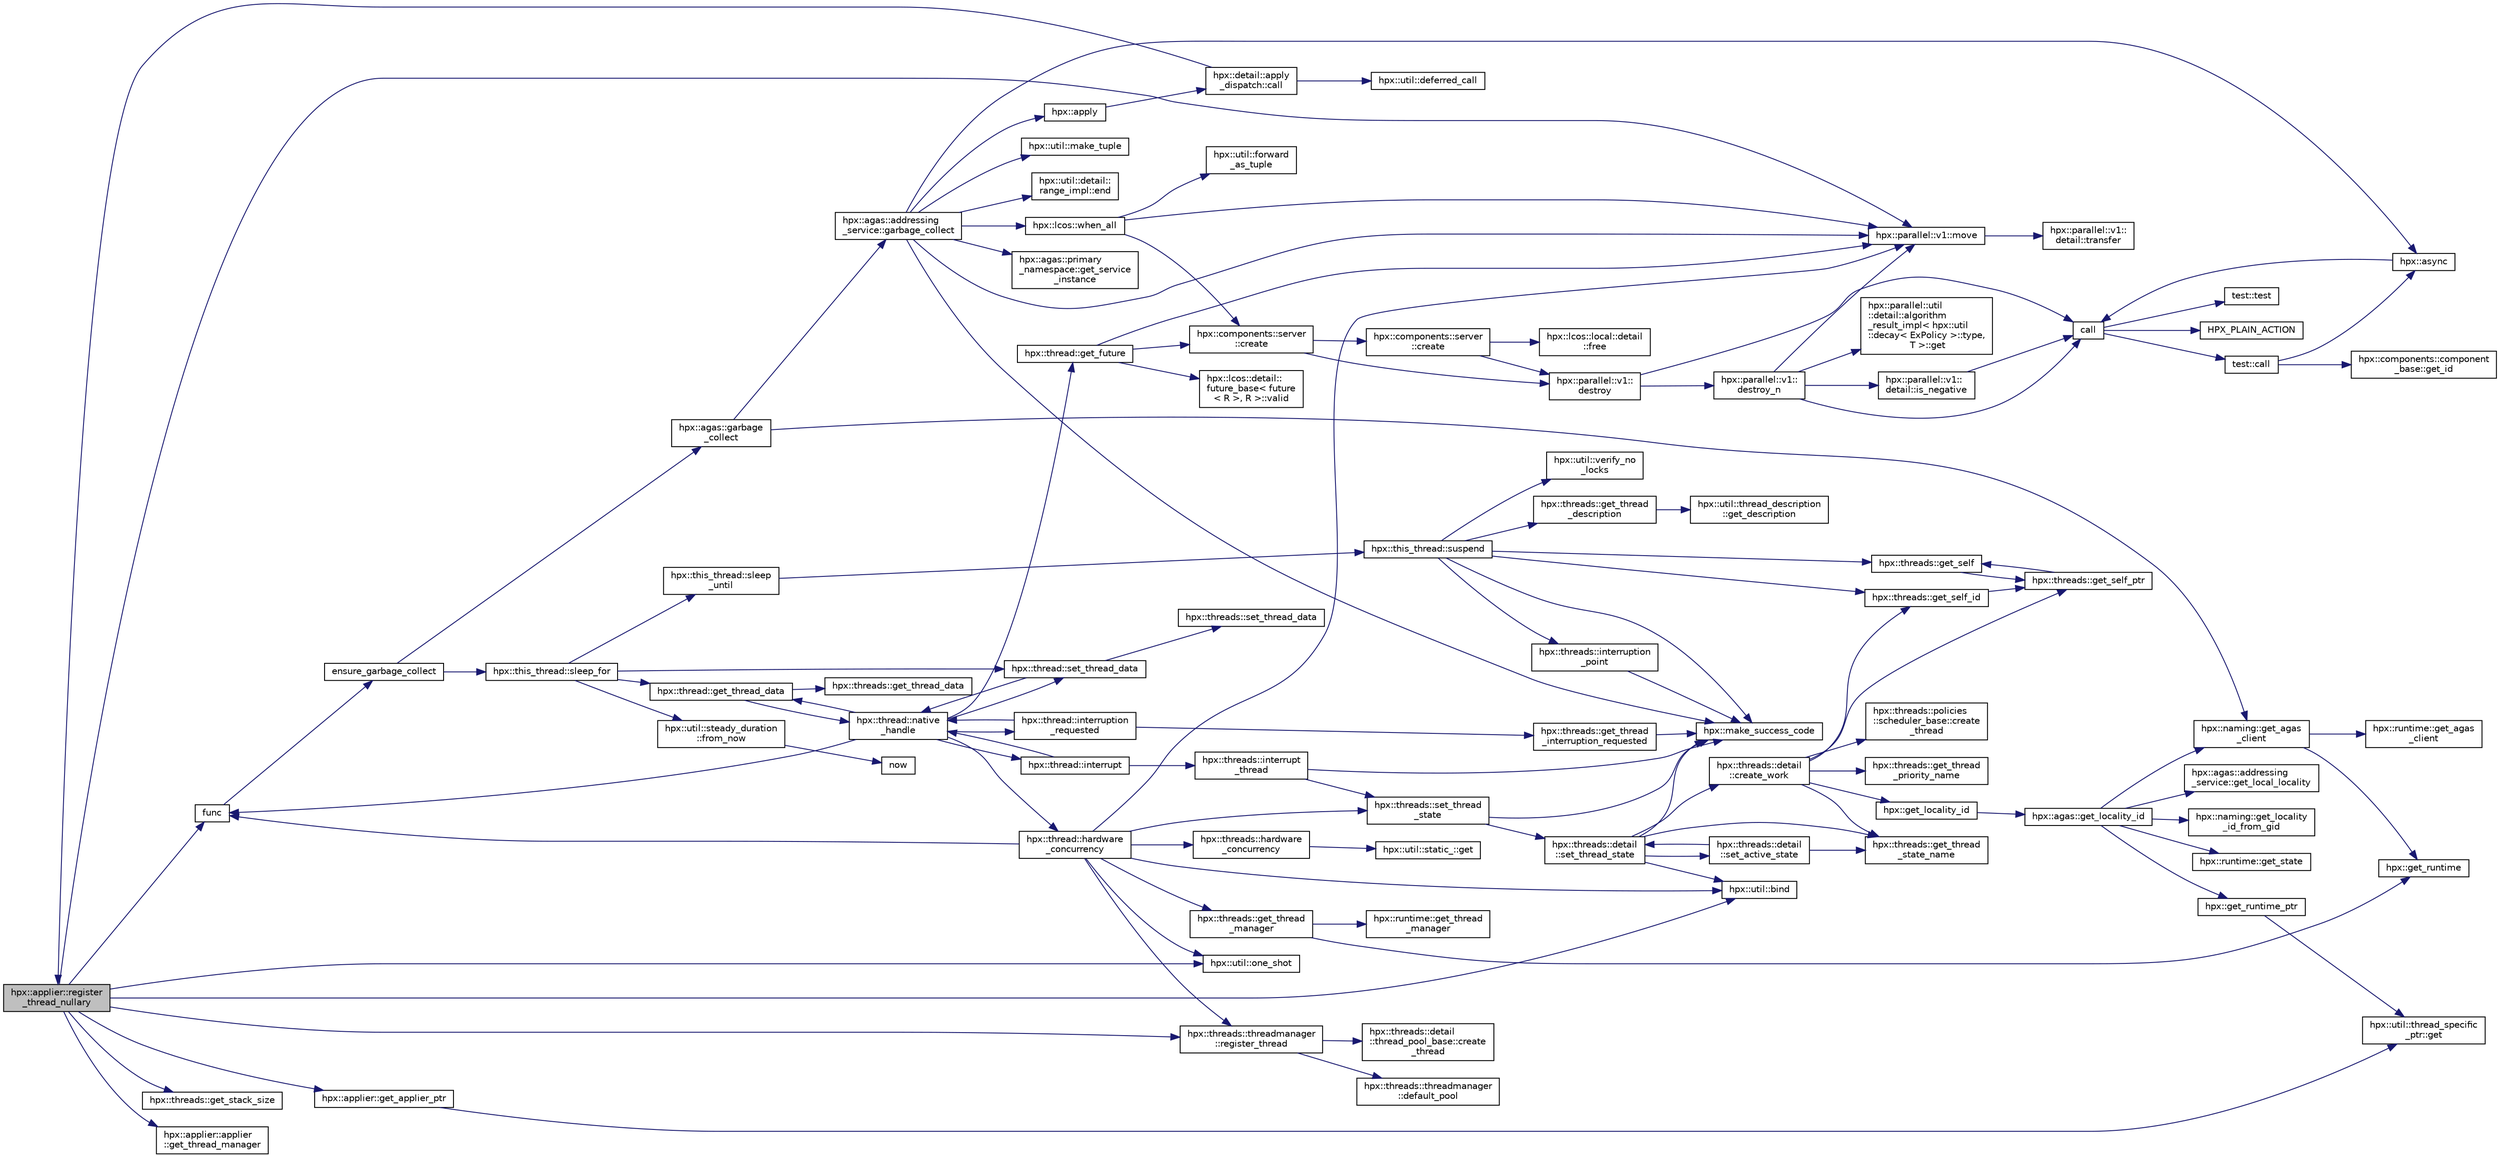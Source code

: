 digraph "hpx::applier::register_thread_nullary"
{
  edge [fontname="Helvetica",fontsize="10",labelfontname="Helvetica",labelfontsize="10"];
  node [fontname="Helvetica",fontsize="10",shape=record];
  rankdir="LR";
  Node1500 [label="hpx::applier::register\l_thread_nullary",height=0.2,width=0.4,color="black", fillcolor="grey75", style="filled", fontcolor="black"];
  Node1500 -> Node1501 [color="midnightblue",fontsize="10",style="solid",fontname="Helvetica"];
  Node1501 [label="hpx::applier::get_applier_ptr",height=0.2,width=0.4,color="black", fillcolor="white", style="filled",URL="$d8/dcb/namespacehpx_1_1applier.html#a617483cf2b77ad3a0aa428ade7b35299"];
  Node1501 -> Node1502 [color="midnightblue",fontsize="10",style="solid",fontname="Helvetica"];
  Node1502 [label="hpx::util::thread_specific\l_ptr::get",height=0.2,width=0.4,color="black", fillcolor="white", style="filled",URL="$d4/d4c/structhpx_1_1util_1_1thread__specific__ptr.html#a3b27d8520710478aa41d1f74206bdba9"];
  Node1500 -> Node1503 [color="midnightblue",fontsize="10",style="solid",fontname="Helvetica"];
  Node1503 [label="func",height=0.2,width=0.4,color="black", fillcolor="white", style="filled",URL="$d8/dfd/id__type__ref__counting__1032_8cpp.html#ab811b86ea5107ffb3351fcaa29d2c652"];
  Node1503 -> Node1504 [color="midnightblue",fontsize="10",style="solid",fontname="Helvetica"];
  Node1504 [label="ensure_garbage_collect",height=0.2,width=0.4,color="black", fillcolor="white", style="filled",URL="$d8/dfd/id__type__ref__counting__1032_8cpp.html#a5264b94bf7c262ac0e521fb290d476d5"];
  Node1504 -> Node1505 [color="midnightblue",fontsize="10",style="solid",fontname="Helvetica"];
  Node1505 [label="hpx::this_thread::sleep_for",height=0.2,width=0.4,color="black", fillcolor="white", style="filled",URL="$d9/d52/namespacehpx_1_1this__thread.html#afc042a5a5fa52eef2d1d177a343435cf"];
  Node1505 -> Node1506 [color="midnightblue",fontsize="10",style="solid",fontname="Helvetica"];
  Node1506 [label="hpx::this_thread::sleep\l_until",height=0.2,width=0.4,color="black", fillcolor="white", style="filled",URL="$d9/d52/namespacehpx_1_1this__thread.html#ae12a853980115b23ff0ab8ca06622658"];
  Node1506 -> Node1507 [color="midnightblue",fontsize="10",style="solid",fontname="Helvetica"];
  Node1507 [label="hpx::this_thread::suspend",height=0.2,width=0.4,color="black", fillcolor="white", style="filled",URL="$d9/d52/namespacehpx_1_1this__thread.html#aca220026fb3014c0881d129fe31c0073"];
  Node1507 -> Node1508 [color="midnightblue",fontsize="10",style="solid",fontname="Helvetica"];
  Node1508 [label="hpx::threads::get_self",height=0.2,width=0.4,color="black", fillcolor="white", style="filled",URL="$d7/d28/namespacehpx_1_1threads.html#a07daf4d6d29233f20d66d41ab7b5b8e8"];
  Node1508 -> Node1509 [color="midnightblue",fontsize="10",style="solid",fontname="Helvetica"];
  Node1509 [label="hpx::threads::get_self_ptr",height=0.2,width=0.4,color="black", fillcolor="white", style="filled",URL="$d7/d28/namespacehpx_1_1threads.html#a22877ae347ad884cde3a51397dad6c53"];
  Node1509 -> Node1508 [color="midnightblue",fontsize="10",style="solid",fontname="Helvetica"];
  Node1507 -> Node1510 [color="midnightblue",fontsize="10",style="solid",fontname="Helvetica"];
  Node1510 [label="hpx::threads::get_self_id",height=0.2,width=0.4,color="black", fillcolor="white", style="filled",URL="$d7/d28/namespacehpx_1_1threads.html#afafe0f900b9fac3d4ed3c747625c1cfe"];
  Node1510 -> Node1509 [color="midnightblue",fontsize="10",style="solid",fontname="Helvetica"];
  Node1507 -> Node1511 [color="midnightblue",fontsize="10",style="solid",fontname="Helvetica"];
  Node1511 [label="hpx::threads::interruption\l_point",height=0.2,width=0.4,color="black", fillcolor="white", style="filled",URL="$d7/d28/namespacehpx_1_1threads.html#ada6ec56a12b050707311d8c628089059"];
  Node1511 -> Node1512 [color="midnightblue",fontsize="10",style="solid",fontname="Helvetica"];
  Node1512 [label="hpx::make_success_code",height=0.2,width=0.4,color="black", fillcolor="white", style="filled",URL="$d8/d83/namespacehpx.html#a0e8512a8f49e2a6c8185061181419d8f",tooltip="Returns error_code(hpx::success, \"success\", mode). "];
  Node1507 -> Node1513 [color="midnightblue",fontsize="10",style="solid",fontname="Helvetica"];
  Node1513 [label="hpx::util::verify_no\l_locks",height=0.2,width=0.4,color="black", fillcolor="white", style="filled",URL="$df/dad/namespacehpx_1_1util.html#ae0e1837ee6f09b79b26c2e788d2e9fc9"];
  Node1507 -> Node1514 [color="midnightblue",fontsize="10",style="solid",fontname="Helvetica"];
  Node1514 [label="hpx::threads::get_thread\l_description",height=0.2,width=0.4,color="black", fillcolor="white", style="filled",URL="$d7/d28/namespacehpx_1_1threads.html#a42fc18a7a680f4e8bc633a4b4c956701"];
  Node1514 -> Node1515 [color="midnightblue",fontsize="10",style="solid",fontname="Helvetica"];
  Node1515 [label="hpx::util::thread_description\l::get_description",height=0.2,width=0.4,color="black", fillcolor="white", style="filled",URL="$df/d9e/structhpx_1_1util_1_1thread__description.html#a8c834e14eca6eb228188022577f9f952"];
  Node1507 -> Node1512 [color="midnightblue",fontsize="10",style="solid",fontname="Helvetica"];
  Node1505 -> Node1516 [color="midnightblue",fontsize="10",style="solid",fontname="Helvetica"];
  Node1516 [label="hpx::util::steady_duration\l::from_now",height=0.2,width=0.4,color="black", fillcolor="white", style="filled",URL="$d9/d4f/classhpx_1_1util_1_1steady__duration.html#a0132206d767cd0f7395507b40111a153"];
  Node1516 -> Node1517 [color="midnightblue",fontsize="10",style="solid",fontname="Helvetica"];
  Node1517 [label="now",height=0.2,width=0.4,color="black", fillcolor="white", style="filled",URL="$de/db3/1d__stencil__1__omp_8cpp.html#a89e9667753dccfac455bd37a7a3a7b16"];
  Node1505 -> Node1518 [color="midnightblue",fontsize="10",style="solid",fontname="Helvetica"];
  Node1518 [label="hpx::thread::get_thread_data",height=0.2,width=0.4,color="black", fillcolor="white", style="filled",URL="$de/d9b/classhpx_1_1thread.html#a4535ef82cec3b953d2c941d20e3e3904"];
  Node1518 -> Node1519 [color="midnightblue",fontsize="10",style="solid",fontname="Helvetica"];
  Node1519 [label="hpx::threads::get_thread_data",height=0.2,width=0.4,color="black", fillcolor="white", style="filled",URL="$d7/d28/namespacehpx_1_1threads.html#a8737931ff6303807225f735b2b384ae4"];
  Node1518 -> Node1520 [color="midnightblue",fontsize="10",style="solid",fontname="Helvetica"];
  Node1520 [label="hpx::thread::native\l_handle",height=0.2,width=0.4,color="black", fillcolor="white", style="filled",URL="$de/d9b/classhpx_1_1thread.html#acf48190d264ab64c1c4ec99d0b421b5a"];
  Node1520 -> Node1521 [color="midnightblue",fontsize="10",style="solid",fontname="Helvetica"];
  Node1521 [label="hpx::thread::hardware\l_concurrency",height=0.2,width=0.4,color="black", fillcolor="white", style="filled",URL="$de/d9b/classhpx_1_1thread.html#a8e4fff210e02485ba493bc3a2a956c03"];
  Node1521 -> Node1522 [color="midnightblue",fontsize="10",style="solid",fontname="Helvetica"];
  Node1522 [label="hpx::threads::hardware\l_concurrency",height=0.2,width=0.4,color="black", fillcolor="white", style="filled",URL="$d7/d28/namespacehpx_1_1threads.html#aa8752a235478d2ad7b5ac467b63ab527"];
  Node1522 -> Node1523 [color="midnightblue",fontsize="10",style="solid",fontname="Helvetica"];
  Node1523 [label="hpx::util::static_::get",height=0.2,width=0.4,color="black", fillcolor="white", style="filled",URL="$d3/dbb/structhpx_1_1util_1_1static__.html#a2967c633948a3bf17a3b5405ef5a8318"];
  Node1521 -> Node1503 [color="midnightblue",fontsize="10",style="solid",fontname="Helvetica"];
  Node1521 -> Node1524 [color="midnightblue",fontsize="10",style="solid",fontname="Helvetica"];
  Node1524 [label="hpx::util::bind",height=0.2,width=0.4,color="black", fillcolor="white", style="filled",URL="$df/dad/namespacehpx_1_1util.html#ad844caedf82a0173d6909d910c3e48c6"];
  Node1521 -> Node1525 [color="midnightblue",fontsize="10",style="solid",fontname="Helvetica"];
  Node1525 [label="hpx::util::one_shot",height=0.2,width=0.4,color="black", fillcolor="white", style="filled",URL="$df/dad/namespacehpx_1_1util.html#a273e61be42a72415291e0ec0a4f28c7a"];
  Node1521 -> Node1526 [color="midnightblue",fontsize="10",style="solid",fontname="Helvetica"];
  Node1526 [label="hpx::parallel::v1::move",height=0.2,width=0.4,color="black", fillcolor="white", style="filled",URL="$db/db9/namespacehpx_1_1parallel_1_1v1.html#aa7c4ede081ce786c9d1eb1adff495cfc"];
  Node1526 -> Node1527 [color="midnightblue",fontsize="10",style="solid",fontname="Helvetica"];
  Node1527 [label="hpx::parallel::v1::\ldetail::transfer",height=0.2,width=0.4,color="black", fillcolor="white", style="filled",URL="$d2/ddd/namespacehpx_1_1parallel_1_1v1_1_1detail.html#ab1b56a05e1885ca7cc7ffa1804dd2f3c"];
  Node1521 -> Node1528 [color="midnightblue",fontsize="10",style="solid",fontname="Helvetica"];
  Node1528 [label="hpx::threads::get_thread\l_manager",height=0.2,width=0.4,color="black", fillcolor="white", style="filled",URL="$d7/d28/namespacehpx_1_1threads.html#a076973c3a53beadde7d967e22c4f6cce"];
  Node1528 -> Node1529 [color="midnightblue",fontsize="10",style="solid",fontname="Helvetica"];
  Node1529 [label="hpx::get_runtime",height=0.2,width=0.4,color="black", fillcolor="white", style="filled",URL="$d8/d83/namespacehpx.html#aef902cc6c7dd3b9fbadf34d1e850a070"];
  Node1528 -> Node1530 [color="midnightblue",fontsize="10",style="solid",fontname="Helvetica"];
  Node1530 [label="hpx::runtime::get_thread\l_manager",height=0.2,width=0.4,color="black", fillcolor="white", style="filled",URL="$d0/d7b/classhpx_1_1runtime.html#a865b12d57fcd44a8d3dda3e35414f563"];
  Node1521 -> Node1531 [color="midnightblue",fontsize="10",style="solid",fontname="Helvetica"];
  Node1531 [label="hpx::threads::threadmanager\l::register_thread",height=0.2,width=0.4,color="black", fillcolor="white", style="filled",URL="$d5/daa/classhpx_1_1threads_1_1threadmanager.html#a7f79c7578e08a60ca45eb276ce8133d8"];
  Node1531 -> Node1532 [color="midnightblue",fontsize="10",style="solid",fontname="Helvetica"];
  Node1532 [label="hpx::threads::threadmanager\l::default_pool",height=0.2,width=0.4,color="black", fillcolor="white", style="filled",URL="$d5/daa/classhpx_1_1threads_1_1threadmanager.html#a851f067d03b5dd1c5e6a9a6a841e05df"];
  Node1531 -> Node1533 [color="midnightblue",fontsize="10",style="solid",fontname="Helvetica"];
  Node1533 [label="hpx::threads::detail\l::thread_pool_base::create\l_thread",height=0.2,width=0.4,color="black", fillcolor="white", style="filled",URL="$de/dae/classhpx_1_1threads_1_1detail_1_1thread__pool__base.html#ad35d3779eef6f4528e62a26d71b34b34"];
  Node1521 -> Node1534 [color="midnightblue",fontsize="10",style="solid",fontname="Helvetica"];
  Node1534 [label="hpx::threads::set_thread\l_state",height=0.2,width=0.4,color="black", fillcolor="white", style="filled",URL="$d7/d28/namespacehpx_1_1threads.html#ac0690ad16ad778bcc79dcd727cc33025",tooltip="Set the thread state of the thread referenced by the thread_id id. "];
  Node1534 -> Node1512 [color="midnightblue",fontsize="10",style="solid",fontname="Helvetica"];
  Node1534 -> Node1535 [color="midnightblue",fontsize="10",style="solid",fontname="Helvetica"];
  Node1535 [label="hpx::threads::detail\l::set_thread_state",height=0.2,width=0.4,color="black", fillcolor="white", style="filled",URL="$d2/dd1/namespacehpx_1_1threads_1_1detail.html#af85ddc854c4a149bf1738eb1b111b9ab"];
  Node1535 -> Node1536 [color="midnightblue",fontsize="10",style="solid",fontname="Helvetica"];
  Node1536 [label="hpx::threads::get_thread\l_state_name",height=0.2,width=0.4,color="black", fillcolor="white", style="filled",URL="$d7/d28/namespacehpx_1_1threads.html#a26f91ea8d2195f165c033241c5cd11db"];
  Node1535 -> Node1512 [color="midnightblue",fontsize="10",style="solid",fontname="Helvetica"];
  Node1535 -> Node1524 [color="midnightblue",fontsize="10",style="solid",fontname="Helvetica"];
  Node1535 -> Node1537 [color="midnightblue",fontsize="10",style="solid",fontname="Helvetica"];
  Node1537 [label="hpx::threads::detail\l::set_active_state",height=0.2,width=0.4,color="black", fillcolor="white", style="filled",URL="$d2/dd1/namespacehpx_1_1threads_1_1detail.html#a45884a5bf04ad66a4f259231a3947e76"];
  Node1537 -> Node1536 [color="midnightblue",fontsize="10",style="solid",fontname="Helvetica"];
  Node1537 -> Node1535 [color="midnightblue",fontsize="10",style="solid",fontname="Helvetica"];
  Node1535 -> Node1538 [color="midnightblue",fontsize="10",style="solid",fontname="Helvetica"];
  Node1538 [label="hpx::threads::detail\l::create_work",height=0.2,width=0.4,color="black", fillcolor="white", style="filled",URL="$d2/dd1/namespacehpx_1_1threads_1_1detail.html#ae22384a3c1b1a1940032fad068fb54b1"];
  Node1538 -> Node1536 [color="midnightblue",fontsize="10",style="solid",fontname="Helvetica"];
  Node1538 -> Node1539 [color="midnightblue",fontsize="10",style="solid",fontname="Helvetica"];
  Node1539 [label="hpx::threads::get_thread\l_priority_name",height=0.2,width=0.4,color="black", fillcolor="white", style="filled",URL="$d7/d28/namespacehpx_1_1threads.html#a9c6b2fec0c1cf5b06ff83ce756ca6d42"];
  Node1538 -> Node1509 [color="midnightblue",fontsize="10",style="solid",fontname="Helvetica"];
  Node1538 -> Node1510 [color="midnightblue",fontsize="10",style="solid",fontname="Helvetica"];
  Node1538 -> Node1540 [color="midnightblue",fontsize="10",style="solid",fontname="Helvetica"];
  Node1540 [label="hpx::get_locality_id",height=0.2,width=0.4,color="black", fillcolor="white", style="filled",URL="$d8/d83/namespacehpx.html#a158d7c54a657bb364c1704033010697b",tooltip="Return the number of the locality this function is being called from. "];
  Node1540 -> Node1541 [color="midnightblue",fontsize="10",style="solid",fontname="Helvetica"];
  Node1541 [label="hpx::agas::get_locality_id",height=0.2,width=0.4,color="black", fillcolor="white", style="filled",URL="$dc/d54/namespacehpx_1_1agas.html#a491cc2ddecdf0f1a9129900caa6a4d3e"];
  Node1541 -> Node1542 [color="midnightblue",fontsize="10",style="solid",fontname="Helvetica"];
  Node1542 [label="hpx::get_runtime_ptr",height=0.2,width=0.4,color="black", fillcolor="white", style="filled",URL="$d8/d83/namespacehpx.html#af29daf2bb3e01b4d6495a1742b6cce64"];
  Node1542 -> Node1502 [color="midnightblue",fontsize="10",style="solid",fontname="Helvetica"];
  Node1541 -> Node1543 [color="midnightblue",fontsize="10",style="solid",fontname="Helvetica"];
  Node1543 [label="hpx::runtime::get_state",height=0.2,width=0.4,color="black", fillcolor="white", style="filled",URL="$d0/d7b/classhpx_1_1runtime.html#ab405f80e060dac95d624520f38b0524c"];
  Node1541 -> Node1544 [color="midnightblue",fontsize="10",style="solid",fontname="Helvetica"];
  Node1544 [label="hpx::naming::get_agas\l_client",height=0.2,width=0.4,color="black", fillcolor="white", style="filled",URL="$d4/dc9/namespacehpx_1_1naming.html#a0408fffd5d34b620712a801b0ae3b032"];
  Node1544 -> Node1529 [color="midnightblue",fontsize="10",style="solid",fontname="Helvetica"];
  Node1544 -> Node1545 [color="midnightblue",fontsize="10",style="solid",fontname="Helvetica"];
  Node1545 [label="hpx::runtime::get_agas\l_client",height=0.2,width=0.4,color="black", fillcolor="white", style="filled",URL="$d0/d7b/classhpx_1_1runtime.html#aeb5dddd30d6b9861669af8ad44d1a96a"];
  Node1541 -> Node1546 [color="midnightblue",fontsize="10",style="solid",fontname="Helvetica"];
  Node1546 [label="hpx::agas::addressing\l_service::get_local_locality",height=0.2,width=0.4,color="black", fillcolor="white", style="filled",URL="$db/d58/structhpx_1_1agas_1_1addressing__service.html#ab52c19a37c2a7a006c6c15f90ad0539c"];
  Node1541 -> Node1547 [color="midnightblue",fontsize="10",style="solid",fontname="Helvetica"];
  Node1547 [label="hpx::naming::get_locality\l_id_from_gid",height=0.2,width=0.4,color="black", fillcolor="white", style="filled",URL="$d4/dc9/namespacehpx_1_1naming.html#a7fd43037784560bd04fda9b49e33529f"];
  Node1538 -> Node1548 [color="midnightblue",fontsize="10",style="solid",fontname="Helvetica"];
  Node1548 [label="hpx::threads::policies\l::scheduler_base::create\l_thread",height=0.2,width=0.4,color="black", fillcolor="white", style="filled",URL="$dd/d7e/structhpx_1_1threads_1_1policies_1_1scheduler__base.html#ad3b05cd7f363cc8e8410ce368c3794e0"];
  Node1520 -> Node1549 [color="midnightblue",fontsize="10",style="solid",fontname="Helvetica"];
  Node1549 [label="hpx::thread::interrupt",height=0.2,width=0.4,color="black", fillcolor="white", style="filled",URL="$de/d9b/classhpx_1_1thread.html#ac34d0d033aa743c476a79dbc2e1a8a39"];
  Node1549 -> Node1550 [color="midnightblue",fontsize="10",style="solid",fontname="Helvetica"];
  Node1550 [label="hpx::threads::interrupt\l_thread",height=0.2,width=0.4,color="black", fillcolor="white", style="filled",URL="$d7/d28/namespacehpx_1_1threads.html#a6bdda1a2aab61b9b13d274b5155d7e73"];
  Node1550 -> Node1512 [color="midnightblue",fontsize="10",style="solid",fontname="Helvetica"];
  Node1550 -> Node1534 [color="midnightblue",fontsize="10",style="solid",fontname="Helvetica"];
  Node1549 -> Node1520 [color="midnightblue",fontsize="10",style="solid",fontname="Helvetica"];
  Node1520 -> Node1551 [color="midnightblue",fontsize="10",style="solid",fontname="Helvetica"];
  Node1551 [label="hpx::thread::interruption\l_requested",height=0.2,width=0.4,color="black", fillcolor="white", style="filled",URL="$de/d9b/classhpx_1_1thread.html#a33276bb4c20bbb0b1978944e18ef71b8"];
  Node1551 -> Node1552 [color="midnightblue",fontsize="10",style="solid",fontname="Helvetica"];
  Node1552 [label="hpx::threads::get_thread\l_interruption_requested",height=0.2,width=0.4,color="black", fillcolor="white", style="filled",URL="$d7/d28/namespacehpx_1_1threads.html#ae64a7fdb8b5c8bac7be0c8282672a03b"];
  Node1552 -> Node1512 [color="midnightblue",fontsize="10",style="solid",fontname="Helvetica"];
  Node1551 -> Node1520 [color="midnightblue",fontsize="10",style="solid",fontname="Helvetica"];
  Node1520 -> Node1553 [color="midnightblue",fontsize="10",style="solid",fontname="Helvetica"];
  Node1553 [label="hpx::thread::get_future",height=0.2,width=0.4,color="black", fillcolor="white", style="filled",URL="$de/d9b/classhpx_1_1thread.html#a87fdb0d8da826366fc190ed224900a64"];
  Node1553 -> Node1554 [color="midnightblue",fontsize="10",style="solid",fontname="Helvetica"];
  Node1554 [label="hpx::lcos::detail::\lfuture_base\< future\l\< R \>, R \>::valid",height=0.2,width=0.4,color="black", fillcolor="white", style="filled",URL="$d5/dd7/classhpx_1_1lcos_1_1detail_1_1future__base.html#aaf7beb7374815614363033bd96573e75"];
  Node1553 -> Node1555 [color="midnightblue",fontsize="10",style="solid",fontname="Helvetica"];
  Node1555 [label="hpx::components::server\l::create",height=0.2,width=0.4,color="black", fillcolor="white", style="filled",URL="$d2/da2/namespacehpx_1_1components_1_1server.html#ac776c89f3d68ceb910e8cee9fa937ab4",tooltip="Create arrays of components using their default constructor. "];
  Node1555 -> Node1556 [color="midnightblue",fontsize="10",style="solid",fontname="Helvetica"];
  Node1556 [label="hpx::components::server\l::create",height=0.2,width=0.4,color="black", fillcolor="white", style="filled",URL="$d2/da2/namespacehpx_1_1components_1_1server.html#a77d26de181c97b444565e230577981bd"];
  Node1556 -> Node1557 [color="midnightblue",fontsize="10",style="solid",fontname="Helvetica"];
  Node1557 [label="hpx::lcos::local::detail\l::free",height=0.2,width=0.4,color="black", fillcolor="white", style="filled",URL="$d4/dcb/namespacehpx_1_1lcos_1_1local_1_1detail.html#a55a940f019734e9bb045dc123cd80e48"];
  Node1556 -> Node1558 [color="midnightblue",fontsize="10",style="solid",fontname="Helvetica"];
  Node1558 [label="hpx::parallel::v1::\ldestroy",height=0.2,width=0.4,color="black", fillcolor="white", style="filled",URL="$db/db9/namespacehpx_1_1parallel_1_1v1.html#acf303558375048e8a7cc9a2c2e09477f"];
  Node1558 -> Node1559 [color="midnightblue",fontsize="10",style="solid",fontname="Helvetica"];
  Node1559 [label="call",height=0.2,width=0.4,color="black", fillcolor="white", style="filled",URL="$d2/d67/promise__1620_8cpp.html#a58357f0b82bc761e1d0b9091ed563a70"];
  Node1559 -> Node1560 [color="midnightblue",fontsize="10",style="solid",fontname="Helvetica"];
  Node1560 [label="test::test",height=0.2,width=0.4,color="black", fillcolor="white", style="filled",URL="$d8/d89/structtest.html#ab42d5ece712d716b04cb3f686f297a26"];
  Node1559 -> Node1561 [color="midnightblue",fontsize="10",style="solid",fontname="Helvetica"];
  Node1561 [label="HPX_PLAIN_ACTION",height=0.2,width=0.4,color="black", fillcolor="white", style="filled",URL="$d2/d67/promise__1620_8cpp.html#ab96aab827a4b1fcaf66cfe0ba83fef23"];
  Node1559 -> Node1562 [color="midnightblue",fontsize="10",style="solid",fontname="Helvetica"];
  Node1562 [label="test::call",height=0.2,width=0.4,color="black", fillcolor="white", style="filled",URL="$d8/d89/structtest.html#aeb29e7ed6518b9426ccf1344c52620ae"];
  Node1562 -> Node1563 [color="midnightblue",fontsize="10",style="solid",fontname="Helvetica"];
  Node1563 [label="hpx::async",height=0.2,width=0.4,color="black", fillcolor="white", style="filled",URL="$d8/d83/namespacehpx.html#acb7d8e37b73b823956ce144f9a57eaa4"];
  Node1563 -> Node1559 [color="midnightblue",fontsize="10",style="solid",fontname="Helvetica"];
  Node1562 -> Node1564 [color="midnightblue",fontsize="10",style="solid",fontname="Helvetica"];
  Node1564 [label="hpx::components::component\l_base::get_id",height=0.2,width=0.4,color="black", fillcolor="white", style="filled",URL="$d2/de6/classhpx_1_1components_1_1component__base.html#a4c8fd93514039bdf01c48d66d82b19cd"];
  Node1558 -> Node1565 [color="midnightblue",fontsize="10",style="solid",fontname="Helvetica"];
  Node1565 [label="hpx::parallel::v1::\ldestroy_n",height=0.2,width=0.4,color="black", fillcolor="white", style="filled",URL="$db/db9/namespacehpx_1_1parallel_1_1v1.html#a71d0691132a300690163f5636bcd5bd3"];
  Node1565 -> Node1566 [color="midnightblue",fontsize="10",style="solid",fontname="Helvetica"];
  Node1566 [label="hpx::parallel::v1::\ldetail::is_negative",height=0.2,width=0.4,color="black", fillcolor="white", style="filled",URL="$d2/ddd/namespacehpx_1_1parallel_1_1v1_1_1detail.html#adf2e40fc4b20ad0fd442ee3118a4d527"];
  Node1566 -> Node1559 [color="midnightblue",fontsize="10",style="solid",fontname="Helvetica"];
  Node1565 -> Node1567 [color="midnightblue",fontsize="10",style="solid",fontname="Helvetica"];
  Node1567 [label="hpx::parallel::util\l::detail::algorithm\l_result_impl\< hpx::util\l::decay\< ExPolicy \>::type,\l T \>::get",height=0.2,width=0.4,color="black", fillcolor="white", style="filled",URL="$d2/d42/structhpx_1_1parallel_1_1util_1_1detail_1_1algorithm__result__impl.html#ab5b051e8ec74eff5e0e62fd63f5d377e"];
  Node1565 -> Node1526 [color="midnightblue",fontsize="10",style="solid",fontname="Helvetica"];
  Node1565 -> Node1559 [color="midnightblue",fontsize="10",style="solid",fontname="Helvetica"];
  Node1555 -> Node1558 [color="midnightblue",fontsize="10",style="solid",fontname="Helvetica"];
  Node1553 -> Node1526 [color="midnightblue",fontsize="10",style="solid",fontname="Helvetica"];
  Node1520 -> Node1518 [color="midnightblue",fontsize="10",style="solid",fontname="Helvetica"];
  Node1520 -> Node1568 [color="midnightblue",fontsize="10",style="solid",fontname="Helvetica"];
  Node1568 [label="hpx::thread::set_thread_data",height=0.2,width=0.4,color="black", fillcolor="white", style="filled",URL="$de/d9b/classhpx_1_1thread.html#a7317a3cf5251f3b33c990449570d4cea"];
  Node1568 -> Node1569 [color="midnightblue",fontsize="10",style="solid",fontname="Helvetica"];
  Node1569 [label="hpx::threads::set_thread_data",height=0.2,width=0.4,color="black", fillcolor="white", style="filled",URL="$d7/d28/namespacehpx_1_1threads.html#a00a625acc149fce3ae38e4340454acf7"];
  Node1568 -> Node1520 [color="midnightblue",fontsize="10",style="solid",fontname="Helvetica"];
  Node1520 -> Node1503 [color="midnightblue",fontsize="10",style="solid",fontname="Helvetica"];
  Node1505 -> Node1568 [color="midnightblue",fontsize="10",style="solid",fontname="Helvetica"];
  Node1504 -> Node1570 [color="midnightblue",fontsize="10",style="solid",fontname="Helvetica"];
  Node1570 [label="hpx::agas::garbage\l_collect",height=0.2,width=0.4,color="black", fillcolor="white", style="filled",URL="$dc/d54/namespacehpx_1_1agas.html#a951337adc4f9bd6df00a50737468e911"];
  Node1570 -> Node1544 [color="midnightblue",fontsize="10",style="solid",fontname="Helvetica"];
  Node1570 -> Node1571 [color="midnightblue",fontsize="10",style="solid",fontname="Helvetica"];
  Node1571 [label="hpx::agas::addressing\l_service::garbage_collect",height=0.2,width=0.4,color="black", fillcolor="white", style="filled",URL="$db/d58/structhpx_1_1agas_1_1addressing__service.html#a87dcae0eacf6e62d5103ebf516d86f63"];
  Node1571 -> Node1512 [color="midnightblue",fontsize="10",style="solid",fontname="Helvetica"];
  Node1571 -> Node1572 [color="midnightblue",fontsize="10",style="solid",fontname="Helvetica"];
  Node1572 [label="hpx::agas::primary\l_namespace::get_service\l_instance",height=0.2,width=0.4,color="black", fillcolor="white", style="filled",URL="$d1/d43/structhpx_1_1agas_1_1primary__namespace.html#a7630ff0f30ff8c23b13b4672c5350e2e"];
  Node1571 -> Node1573 [color="midnightblue",fontsize="10",style="solid",fontname="Helvetica"];
  Node1573 [label="hpx::util::make_tuple",height=0.2,width=0.4,color="black", fillcolor="white", style="filled",URL="$df/dad/namespacehpx_1_1util.html#a06fa74211a987d208e013f400a9f5328"];
  Node1571 -> Node1574 [color="midnightblue",fontsize="10",style="solid",fontname="Helvetica"];
  Node1574 [label="hpx::util::detail::\lrange_impl::end",height=0.2,width=0.4,color="black", fillcolor="white", style="filled",URL="$d4/d4a/namespacehpx_1_1util_1_1detail_1_1range__impl.html#afb2ea48b0902f52ee4d8b764807b4316"];
  Node1571 -> Node1575 [color="midnightblue",fontsize="10",style="solid",fontname="Helvetica"];
  Node1575 [label="hpx::apply",height=0.2,width=0.4,color="black", fillcolor="white", style="filled",URL="$d8/d83/namespacehpx.html#aa87762f0db0731d385f3fdfdb25d59fc"];
  Node1575 -> Node1576 [color="midnightblue",fontsize="10",style="solid",fontname="Helvetica"];
  Node1576 [label="hpx::detail::apply\l_dispatch::call",height=0.2,width=0.4,color="black", fillcolor="white", style="filled",URL="$db/de8/structhpx_1_1detail_1_1apply__dispatch.html#a0755fab16d281e74bcff0f8045be9459"];
  Node1576 -> Node1500 [color="midnightblue",fontsize="10",style="solid",fontname="Helvetica"];
  Node1576 -> Node1577 [color="midnightblue",fontsize="10",style="solid",fontname="Helvetica"];
  Node1577 [label="hpx::util::deferred_call",height=0.2,width=0.4,color="black", fillcolor="white", style="filled",URL="$df/dad/namespacehpx_1_1util.html#acdded623c658a7a3436f7e76bc9d881c"];
  Node1571 -> Node1526 [color="midnightblue",fontsize="10",style="solid",fontname="Helvetica"];
  Node1571 -> Node1563 [color="midnightblue",fontsize="10",style="solid",fontname="Helvetica"];
  Node1571 -> Node1578 [color="midnightblue",fontsize="10",style="solid",fontname="Helvetica"];
  Node1578 [label="hpx::lcos::when_all",height=0.2,width=0.4,color="black", fillcolor="white", style="filled",URL="$d2/dc9/namespacehpx_1_1lcos.html#a1a6fb024d8690923fb185d5aee204d54"];
  Node1578 -> Node1579 [color="midnightblue",fontsize="10",style="solid",fontname="Helvetica"];
  Node1579 [label="hpx::util::forward\l_as_tuple",height=0.2,width=0.4,color="black", fillcolor="white", style="filled",URL="$df/dad/namespacehpx_1_1util.html#ab7c31e3f24c3302a4f67b6735a6fa597"];
  Node1578 -> Node1526 [color="midnightblue",fontsize="10",style="solid",fontname="Helvetica"];
  Node1578 -> Node1555 [color="midnightblue",fontsize="10",style="solid",fontname="Helvetica"];
  Node1500 -> Node1524 [color="midnightblue",fontsize="10",style="solid",fontname="Helvetica"];
  Node1500 -> Node1525 [color="midnightblue",fontsize="10",style="solid",fontname="Helvetica"];
  Node1500 -> Node1526 [color="midnightblue",fontsize="10",style="solid",fontname="Helvetica"];
  Node1500 -> Node1580 [color="midnightblue",fontsize="10",style="solid",fontname="Helvetica"];
  Node1580 [label="hpx::threads::get_stack_size",height=0.2,width=0.4,color="black", fillcolor="white", style="filled",URL="$d7/d28/namespacehpx_1_1threads.html#af597241b3c2785150be206737ca04aa6",tooltip="The get_stack_size function is part of the thread related API. It. "];
  Node1500 -> Node1581 [color="midnightblue",fontsize="10",style="solid",fontname="Helvetica"];
  Node1581 [label="hpx::applier::applier\l::get_thread_manager",height=0.2,width=0.4,color="black", fillcolor="white", style="filled",URL="$da/dcb/classhpx_1_1applier_1_1applier.html#acc36d583973701e573be39da97bba866",tooltip="Access the thread-manager instance associated with this applier. "];
  Node1500 -> Node1531 [color="midnightblue",fontsize="10",style="solid",fontname="Helvetica"];
}

